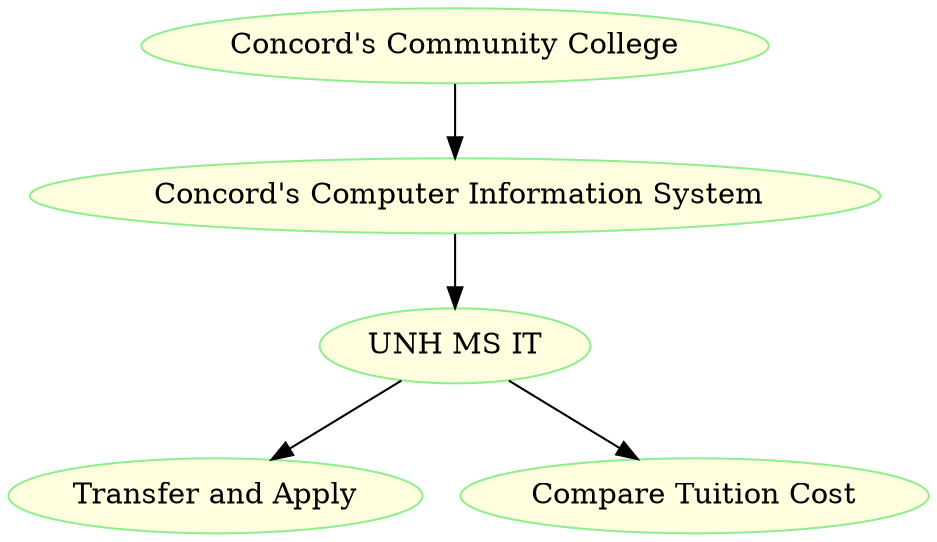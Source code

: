 digraph G {
	
                             from_nhit [label="Concord's Community College" URL="/transfer_college?college=nhit" color=lightgreen fillcolor=lightyellow style=filled]
                           transfer [label="Transfer and Apply" URL= "https://www.nhtransfer.org/sites/nhtransfer.org/files/media/nhtransferapplication.pdf" color=lightgreen fillcolor=lightyellow style=filled]
	nhit_compare_tuition_cost [label="Compare Tuition Cost" URL="https://manchester.unh.edu/costs" color=lightgreen fillcolor=lightyellow style=filled]
	nhit_list_of_unh_programs [label="UNH MS IT" URL="https://manchester.unh.edu/academics/degree-programs/information-technology"                   color=lightgreen fillcolor=lightyellow style=filled ]
	nhit_computer_science [label=" Concord's Computer Information System" URL ="https://manchester.unh.edu/sites/default/files/media/nhti_cis_pathways_0.pdf" color=lightgreen fillcolor=lightyellow style=filled]
	
	
	
	from_nhit -> nhit_computer_science
	nhit_computer_science -> nhit_list_of_unh_programs
                           nhit_list_of_unh_programs -> transfer
                          nhit_list_of_unh_programs -> nhit_compare_tuition_cost
                          
	
}
















































































































